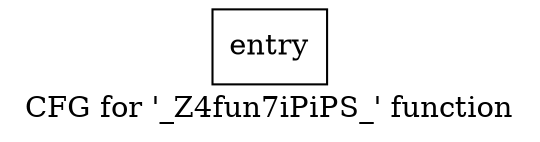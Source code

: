 digraph "CFG for '_Z4fun7iPiPS_' function" {
	label="CFG for '_Z4fun7iPiPS_' function";

	Node0x8dd7c00 [shape=record,label="{entry}"];
}
